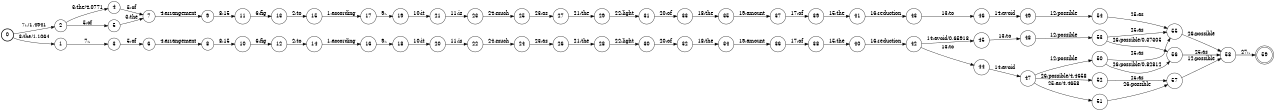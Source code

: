 digraph FST {
rankdir = LR;
size = "8.5,11";
label = "";
center = 1;
orientation = Portrait;
ranksep = "0.4";
nodesep = "0.25";
0 [label = "0", shape = circle, style = bold, fontsize = 14]
	0 -> 1 [label = "3:the/1.1064", fontsize = 14];
	0 -> 2 [label = "7:./1.4941", fontsize = 14];
1 [label = "1", shape = circle, style = solid, fontsize = 14]
	1 -> 3 [label = "7:.", fontsize = 14];
2 [label = "2", shape = circle, style = solid, fontsize = 14]
	2 -> 4 [label = "3:the/4.0771", fontsize = 14];
	2 -> 5 [label = "5:of", fontsize = 14];
3 [label = "3", shape = circle, style = solid, fontsize = 14]
	3 -> 6 [label = "5:of", fontsize = 14];
4 [label = "4", shape = circle, style = solid, fontsize = 14]
	4 -> 7 [label = "5:of", fontsize = 14];
5 [label = "5", shape = circle, style = solid, fontsize = 14]
	5 -> 7 [label = "3:the", fontsize = 14];
6 [label = "6", shape = circle, style = solid, fontsize = 14]
	6 -> 8 [label = "4:arrangement", fontsize = 14];
7 [label = "7", shape = circle, style = solid, fontsize = 14]
	7 -> 9 [label = "4:arrangement", fontsize = 14];
8 [label = "8", shape = circle, style = solid, fontsize = 14]
	8 -> 10 [label = "8:15", fontsize = 14];
9 [label = "9", shape = circle, style = solid, fontsize = 14]
	9 -> 11 [label = "8:15", fontsize = 14];
10 [label = "10", shape = circle, style = solid, fontsize = 14]
	10 -> 12 [label = "6:fig", fontsize = 14];
11 [label = "11", shape = circle, style = solid, fontsize = 14]
	11 -> 13 [label = "6:fig", fontsize = 14];
12 [label = "12", shape = circle, style = solid, fontsize = 14]
	12 -> 14 [label = "2:to", fontsize = 14];
13 [label = "13", shape = circle, style = solid, fontsize = 14]
	13 -> 15 [label = "2:to", fontsize = 14];
14 [label = "14", shape = circle, style = solid, fontsize = 14]
	14 -> 16 [label = "1:according", fontsize = 14];
15 [label = "15", shape = circle, style = solid, fontsize = 14]
	15 -> 17 [label = "1:according", fontsize = 14];
16 [label = "16", shape = circle, style = solid, fontsize = 14]
	16 -> 18 [label = "9:,", fontsize = 14];
17 [label = "17", shape = circle, style = solid, fontsize = 14]
	17 -> 19 [label = "9:,", fontsize = 14];
18 [label = "18", shape = circle, style = solid, fontsize = 14]
	18 -> 20 [label = "10:it", fontsize = 14];
19 [label = "19", shape = circle, style = solid, fontsize = 14]
	19 -> 21 [label = "10:it", fontsize = 14];
20 [label = "20", shape = circle, style = solid, fontsize = 14]
	20 -> 22 [label = "11:is", fontsize = 14];
21 [label = "21", shape = circle, style = solid, fontsize = 14]
	21 -> 23 [label = "11:is", fontsize = 14];
22 [label = "22", shape = circle, style = solid, fontsize = 14]
	22 -> 24 [label = "24:much", fontsize = 14];
23 [label = "23", shape = circle, style = solid, fontsize = 14]
	23 -> 25 [label = "24:much", fontsize = 14];
24 [label = "24", shape = circle, style = solid, fontsize = 14]
	24 -> 26 [label = "23:as", fontsize = 14];
25 [label = "25", shape = circle, style = solid, fontsize = 14]
	25 -> 27 [label = "23:as", fontsize = 14];
26 [label = "26", shape = circle, style = solid, fontsize = 14]
	26 -> 28 [label = "21:the", fontsize = 14];
27 [label = "27", shape = circle, style = solid, fontsize = 14]
	27 -> 29 [label = "21:the", fontsize = 14];
28 [label = "28", shape = circle, style = solid, fontsize = 14]
	28 -> 30 [label = "22:light", fontsize = 14];
29 [label = "29", shape = circle, style = solid, fontsize = 14]
	29 -> 31 [label = "22:light", fontsize = 14];
30 [label = "30", shape = circle, style = solid, fontsize = 14]
	30 -> 32 [label = "20:of", fontsize = 14];
31 [label = "31", shape = circle, style = solid, fontsize = 14]
	31 -> 33 [label = "20:of", fontsize = 14];
32 [label = "32", shape = circle, style = solid, fontsize = 14]
	32 -> 34 [label = "18:the", fontsize = 14];
33 [label = "33", shape = circle, style = solid, fontsize = 14]
	33 -> 35 [label = "18:the", fontsize = 14];
34 [label = "34", shape = circle, style = solid, fontsize = 14]
	34 -> 36 [label = "19:amount", fontsize = 14];
35 [label = "35", shape = circle, style = solid, fontsize = 14]
	35 -> 37 [label = "19:amount", fontsize = 14];
36 [label = "36", shape = circle, style = solid, fontsize = 14]
	36 -> 38 [label = "17:of", fontsize = 14];
37 [label = "37", shape = circle, style = solid, fontsize = 14]
	37 -> 39 [label = "17:of", fontsize = 14];
38 [label = "38", shape = circle, style = solid, fontsize = 14]
	38 -> 40 [label = "15:the", fontsize = 14];
39 [label = "39", shape = circle, style = solid, fontsize = 14]
	39 -> 41 [label = "15:the", fontsize = 14];
40 [label = "40", shape = circle, style = solid, fontsize = 14]
	40 -> 42 [label = "16:reduction", fontsize = 14];
41 [label = "41", shape = circle, style = solid, fontsize = 14]
	41 -> 43 [label = "16:reduction", fontsize = 14];
42 [label = "42", shape = circle, style = solid, fontsize = 14]
	42 -> 44 [label = "13:to", fontsize = 14];
	42 -> 45 [label = "14:avoid/0.65918", fontsize = 14];
43 [label = "43", shape = circle, style = solid, fontsize = 14]
	43 -> 46 [label = "13:to", fontsize = 14];
44 [label = "44", shape = circle, style = solid, fontsize = 14]
	44 -> 47 [label = "14:avoid", fontsize = 14];
45 [label = "45", shape = circle, style = solid, fontsize = 14]
	45 -> 48 [label = "13:to", fontsize = 14];
46 [label = "46", shape = circle, style = solid, fontsize = 14]
	46 -> 49 [label = "14:avoid", fontsize = 14];
47 [label = "47", shape = circle, style = solid, fontsize = 14]
	47 -> 50 [label = "12:possible", fontsize = 14];
	47 -> 52 [label = "26:possible/4.4658", fontsize = 14];
	47 -> 51 [label = "25:as/4.4658", fontsize = 14];
48 [label = "48", shape = circle, style = solid, fontsize = 14]
	48 -> 53 [label = "12:possible", fontsize = 14];
49 [label = "49", shape = circle, style = solid, fontsize = 14]
	49 -> 54 [label = "12:possible", fontsize = 14];
50 [label = "50", shape = circle, style = solid, fontsize = 14]
	50 -> 56 [label = "26:possible/0.82812", fontsize = 14];
	50 -> 55 [label = "25:as", fontsize = 14];
51 [label = "51", shape = circle, style = solid, fontsize = 14]
	51 -> 57 [label = "26:possible", fontsize = 14];
52 [label = "52", shape = circle, style = solid, fontsize = 14]
	52 -> 57 [label = "25:as", fontsize = 14];
53 [label = "53", shape = circle, style = solid, fontsize = 14]
	53 -> 56 [label = "26:possible/0.37305", fontsize = 14];
	53 -> 55 [label = "25:as", fontsize = 14];
54 [label = "54", shape = circle, style = solid, fontsize = 14]
	54 -> 55 [label = "25:as", fontsize = 14];
55 [label = "55", shape = circle, style = solid, fontsize = 14]
	55 -> 58 [label = "26:possible", fontsize = 14];
56 [label = "56", shape = circle, style = solid, fontsize = 14]
	56 -> 58 [label = "25:as", fontsize = 14];
57 [label = "57", shape = circle, style = solid, fontsize = 14]
	57 -> 58 [label = "12:possible", fontsize = 14];
58 [label = "58", shape = circle, style = solid, fontsize = 14]
	58 -> 59 [label = "27:.", fontsize = 14];
59 [label = "59", shape = doublecircle, style = solid, fontsize = 14]
}
